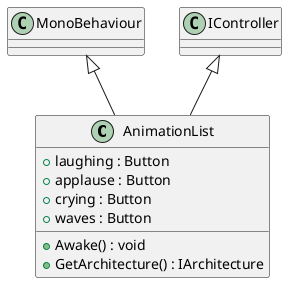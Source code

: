 @startuml
class AnimationList {
    + laughing : Button
    + applause : Button
    + crying : Button
    + waves : Button
    + Awake() : void
    + GetArchitecture() : IArchitecture
}
MonoBehaviour <|-- AnimationList
IController <|-- AnimationList
@enduml
